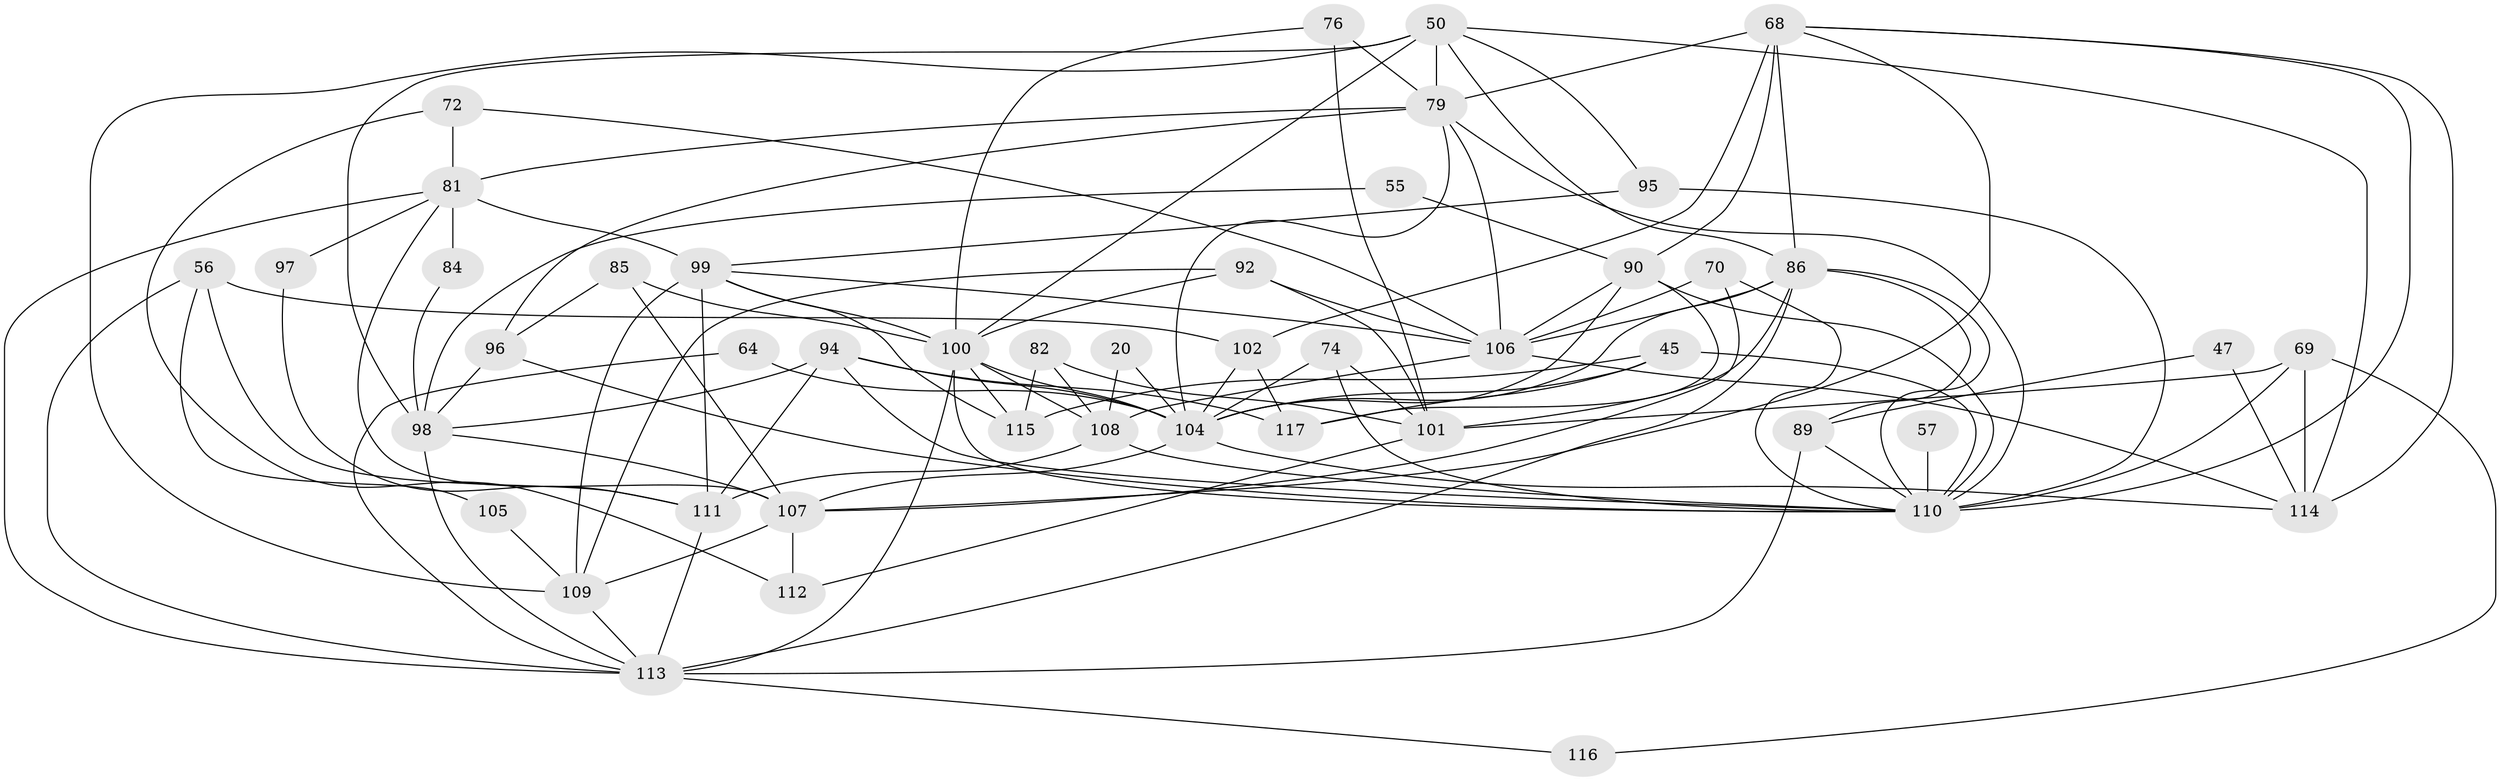 // original degree distribution, {2: 0.17094017094017094, 4: 0.2222222222222222, 3: 0.26495726495726496, 6: 0.11965811965811966, 5: 0.1623931623931624, 7: 0.042735042735042736, 9: 0.008547008547008548, 8: 0.008547008547008548}
// Generated by graph-tools (version 1.1) at 2025/53/03/04/25 21:53:24]
// undirected, 46 vertices, 117 edges
graph export_dot {
graph [start="1"]
  node [color=gray90,style=filled];
  20;
  45;
  47;
  50 [super="+32+40"];
  55;
  56 [super="+36+42"];
  57;
  64;
  68 [super="+18+62"];
  69 [super="+2"];
  70;
  72 [super="+51"];
  74;
  76;
  79 [super="+43+35+67"];
  81 [super="+37"];
  82;
  84;
  85;
  86 [super="+73+49"];
  89;
  90 [super="+34"];
  92;
  94 [super="+41"];
  95;
  96 [super="+71"];
  97;
  98 [super="+54"];
  99 [super="+23+83"];
  100 [super="+88+29+77+46"];
  101 [super="+38"];
  102 [super="+30"];
  104 [super="+3+12+61+78"];
  105;
  106 [super="+19+44+58"];
  107 [super="+93"];
  108 [super="+52"];
  109 [super="+16"];
  110 [super="+65+91+63"];
  111 [super="+13+80"];
  112;
  113 [super="+75+66+39"];
  114 [super="+103"];
  115 [super="+9"];
  116;
  117;
  20 -- 104;
  20 -- 108;
  45 -- 117;
  45 -- 115;
  45 -- 104;
  45 -- 110 [weight=2];
  47 -- 89;
  47 -- 114;
  50 -- 79 [weight=3];
  50 -- 95;
  50 -- 98 [weight=2];
  50 -- 109;
  50 -- 100 [weight=3];
  50 -- 86 [weight=2];
  50 -- 114;
  55 -- 98;
  55 -- 90;
  56 -- 102 [weight=3];
  56 -- 113;
  56 -- 105;
  56 -- 111 [weight=2];
  57 -- 110 [weight=3];
  64 -- 104;
  64 -- 113;
  68 -- 90;
  68 -- 107 [weight=2];
  68 -- 114;
  68 -- 102 [weight=3];
  68 -- 86 [weight=2];
  68 -- 79 [weight=2];
  68 -- 110;
  69 -- 101 [weight=2];
  69 -- 114 [weight=2];
  69 -- 116;
  69 -- 110;
  70 -- 106;
  70 -- 110;
  70 -- 107;
  72 -- 112;
  72 -- 81;
  72 -- 106 [weight=2];
  74 -- 101;
  74 -- 104;
  74 -- 110;
  76 -- 101;
  76 -- 79;
  76 -- 100;
  79 -- 81 [weight=2];
  79 -- 96 [weight=2];
  79 -- 104;
  79 -- 106 [weight=2];
  79 -- 110 [weight=2];
  81 -- 97;
  81 -- 84;
  81 -- 99 [weight=2];
  81 -- 113;
  81 -- 107 [weight=2];
  82 -- 115 [weight=2];
  82 -- 101;
  82 -- 108 [weight=2];
  84 -- 98;
  85 -- 96;
  85 -- 100;
  85 -- 107;
  86 -- 89 [weight=2];
  86 -- 101;
  86 -- 113;
  86 -- 104;
  86 -- 106;
  86 -- 110;
  89 -- 110;
  89 -- 113 [weight=2];
  90 -- 117 [weight=2];
  90 -- 106;
  90 -- 104;
  90 -- 110;
  92 -- 109;
  92 -- 101;
  92 -- 106;
  92 -- 100;
  94 -- 117 [weight=2];
  94 -- 98;
  94 -- 111;
  94 -- 104;
  94 -- 110;
  95 -- 99;
  95 -- 110;
  96 -- 98 [weight=2];
  96 -- 110;
  97 -- 111;
  98 -- 107;
  98 -- 113 [weight=2];
  99 -- 115;
  99 -- 109 [weight=2];
  99 -- 111 [weight=2];
  99 -- 100;
  99 -- 106;
  100 -- 115 [weight=2];
  100 -- 108;
  100 -- 104 [weight=4];
  100 -- 110 [weight=2];
  100 -- 113;
  101 -- 112;
  102 -- 117;
  102 -- 104;
  104 -- 114;
  104 -- 107;
  105 -- 109;
  106 -- 114;
  106 -- 108 [weight=2];
  107 -- 109 [weight=2];
  107 -- 112;
  108 -- 110;
  108 -- 111;
  109 -- 113;
  111 -- 113;
  113 -- 116;
}
